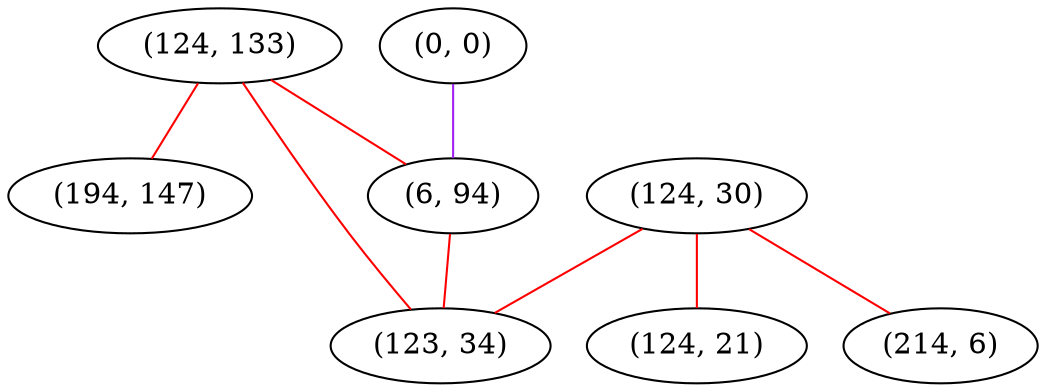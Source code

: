 graph "" {
"(124, 133)";
"(0, 0)";
"(194, 147)";
"(124, 30)";
"(6, 94)";
"(124, 21)";
"(214, 6)";
"(123, 34)";
"(124, 133)" -- "(123, 34)"  [color=red, key=0, weight=1];
"(124, 133)" -- "(194, 147)"  [color=red, key=0, weight=1];
"(124, 133)" -- "(6, 94)"  [color=red, key=0, weight=1];
"(0, 0)" -- "(6, 94)"  [color=purple, key=0, weight=4];
"(124, 30)" -- "(124, 21)"  [color=red, key=0, weight=1];
"(124, 30)" -- "(123, 34)"  [color=red, key=0, weight=1];
"(124, 30)" -- "(214, 6)"  [color=red, key=0, weight=1];
"(6, 94)" -- "(123, 34)"  [color=red, key=0, weight=1];
}
